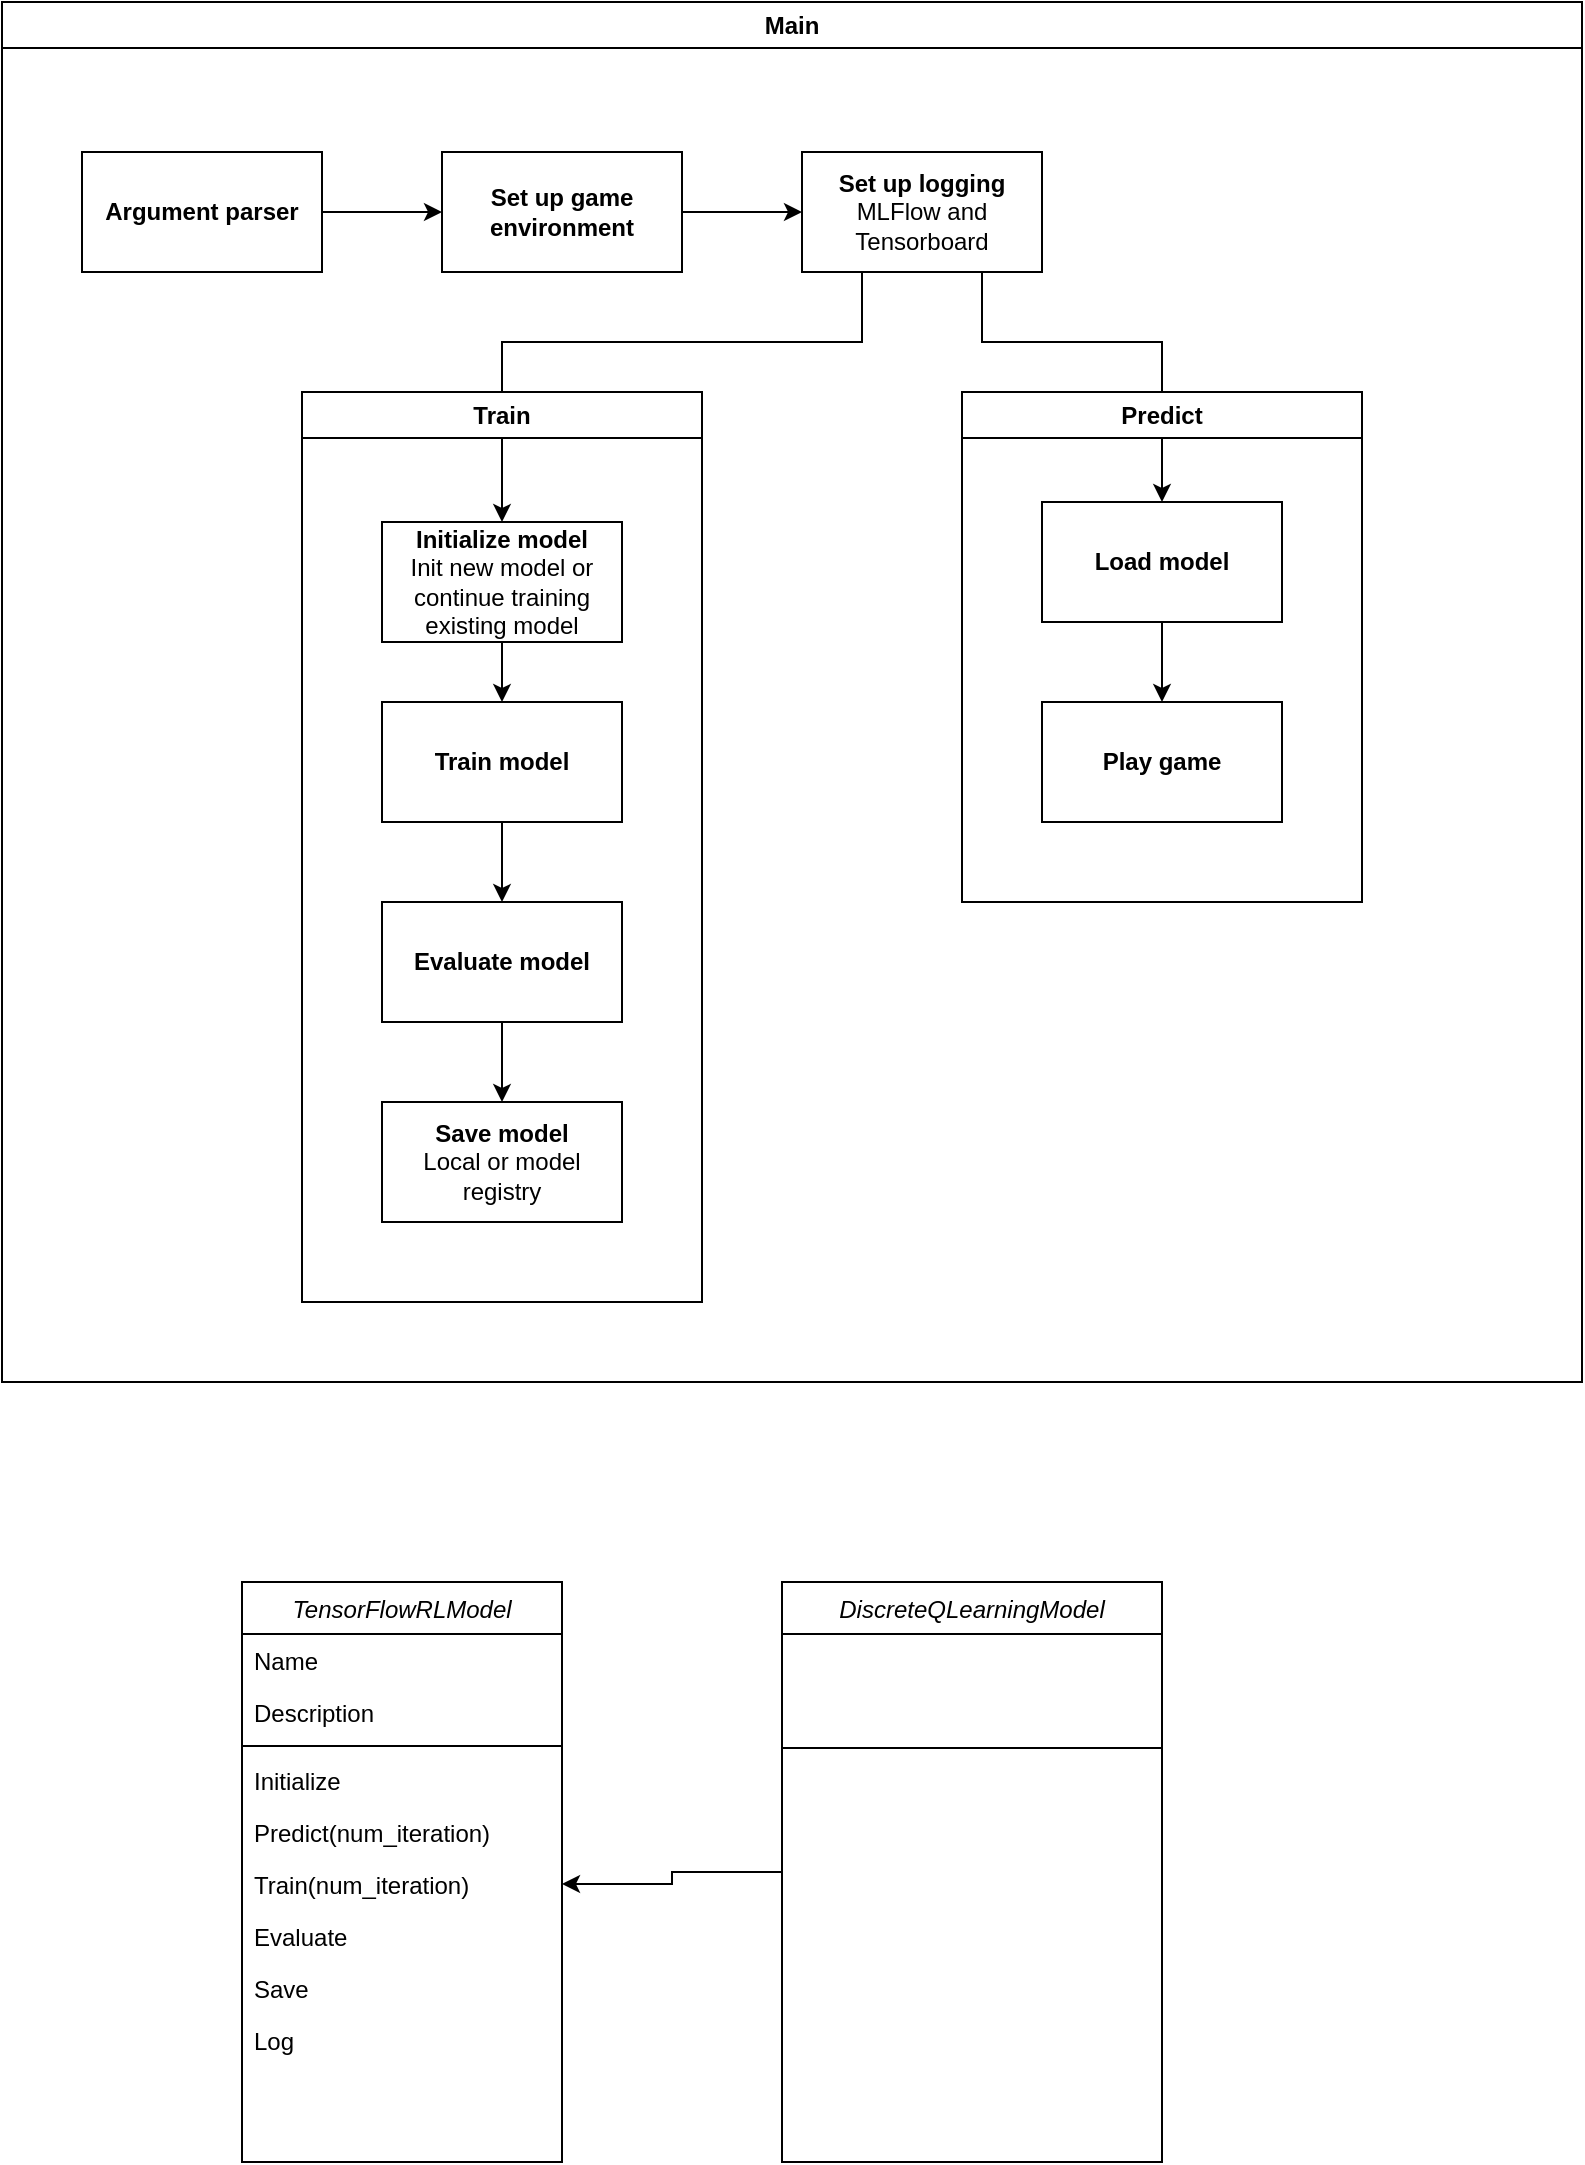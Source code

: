 <mxfile version="19.0.0" type="device"><diagram id="C5RBs43oDa-KdzZeNtuy" name="Page-1"><mxGraphModel dx="921" dy="482" grid="1" gridSize="10" guides="1" tooltips="1" connect="1" arrows="1" fold="1" page="1" pageScale="1" pageWidth="827" pageHeight="1169" math="0" shadow="0"><root><mxCell id="WIyWlLk6GJQsqaUBKTNV-0"/><mxCell id="WIyWlLk6GJQsqaUBKTNV-1" parent="WIyWlLk6GJQsqaUBKTNV-0"/><mxCell id="zkfFHV4jXpPFQw0GAbJ--0" value="TensorFlowRLModel" style="swimlane;fontStyle=2;align=center;verticalAlign=top;childLayout=stackLayout;horizontal=1;startSize=26;horizontalStack=0;resizeParent=1;resizeLast=0;collapsible=1;marginBottom=0;rounded=0;shadow=0;strokeWidth=1;" parent="WIyWlLk6GJQsqaUBKTNV-1" vertex="1"><mxGeometry x="190" y="830" width="160" height="290" as="geometry"><mxRectangle x="230" y="140" width="160" height="26" as="alternateBounds"/></mxGeometry></mxCell><mxCell id="zkfFHV4jXpPFQw0GAbJ--1" value="Name" style="text;align=left;verticalAlign=top;spacingLeft=4;spacingRight=4;overflow=hidden;rotatable=0;points=[[0,0.5],[1,0.5]];portConstraint=eastwest;" parent="zkfFHV4jXpPFQw0GAbJ--0" vertex="1"><mxGeometry y="26" width="160" height="26" as="geometry"/></mxCell><mxCell id="zkfFHV4jXpPFQw0GAbJ--2" value="Description" style="text;align=left;verticalAlign=top;spacingLeft=4;spacingRight=4;overflow=hidden;rotatable=0;points=[[0,0.5],[1,0.5]];portConstraint=eastwest;rounded=0;shadow=0;html=0;" parent="zkfFHV4jXpPFQw0GAbJ--0" vertex="1"><mxGeometry y="52" width="160" height="26" as="geometry"/></mxCell><mxCell id="zkfFHV4jXpPFQw0GAbJ--4" value="" style="line;html=1;strokeWidth=1;align=left;verticalAlign=middle;spacingTop=-1;spacingLeft=3;spacingRight=3;rotatable=0;labelPosition=right;points=[];portConstraint=eastwest;" parent="zkfFHV4jXpPFQw0GAbJ--0" vertex="1"><mxGeometry y="78" width="160" height="8" as="geometry"/></mxCell><mxCell id="zkfFHV4jXpPFQw0GAbJ--5" value="Initialize" style="text;align=left;verticalAlign=top;spacingLeft=4;spacingRight=4;overflow=hidden;rotatable=0;points=[[0,0.5],[1,0.5]];portConstraint=eastwest;" parent="zkfFHV4jXpPFQw0GAbJ--0" vertex="1"><mxGeometry y="86" width="160" height="26" as="geometry"/></mxCell><mxCell id="qzzKUdseh7MYIVsS2A9a-0" value="Predict(num_iteration)" style="text;align=left;verticalAlign=top;spacingLeft=4;spacingRight=4;overflow=hidden;rotatable=0;points=[[0,0.5],[1,0.5]];portConstraint=eastwest;" vertex="1" parent="zkfFHV4jXpPFQw0GAbJ--0"><mxGeometry y="112" width="160" height="26" as="geometry"/></mxCell><mxCell id="1v40CqSMoSPTDsLqmz7L-34" value="Train(num_iteration)" style="text;align=left;verticalAlign=top;spacingLeft=4;spacingRight=4;overflow=hidden;rotatable=0;points=[[0,0.5],[1,0.5]];portConstraint=eastwest;" parent="zkfFHV4jXpPFQw0GAbJ--0" vertex="1"><mxGeometry y="138" width="160" height="26" as="geometry"/></mxCell><mxCell id="1v40CqSMoSPTDsLqmz7L-35" value="Evaluate" style="text;align=left;verticalAlign=top;spacingLeft=4;spacingRight=4;overflow=hidden;rotatable=0;points=[[0,0.5],[1,0.5]];portConstraint=eastwest;" parent="zkfFHV4jXpPFQw0GAbJ--0" vertex="1"><mxGeometry y="164" width="160" height="26" as="geometry"/></mxCell><mxCell id="1v40CqSMoSPTDsLqmz7L-36" value="Save" style="text;align=left;verticalAlign=top;spacingLeft=4;spacingRight=4;overflow=hidden;rotatable=0;points=[[0,0.5],[1,0.5]];portConstraint=eastwest;" parent="zkfFHV4jXpPFQw0GAbJ--0" vertex="1"><mxGeometry y="190" width="160" height="26" as="geometry"/></mxCell><mxCell id="qzzKUdseh7MYIVsS2A9a-1" value="Log" style="text;align=left;verticalAlign=top;spacingLeft=4;spacingRight=4;overflow=hidden;rotatable=0;points=[[0,0.5],[1,0.5]];portConstraint=eastwest;" vertex="1" parent="zkfFHV4jXpPFQw0GAbJ--0"><mxGeometry y="216" width="160" height="26" as="geometry"/></mxCell><mxCell id="1v40CqSMoSPTDsLqmz7L-2" value="Main" style="swimlane;whiteSpace=wrap;html=1;fillColor=default;" parent="WIyWlLk6GJQsqaUBKTNV-1" vertex="1"><mxGeometry x="70" y="40" width="790" height="690" as="geometry"/></mxCell><mxCell id="1v40CqSMoSPTDsLqmz7L-3" value="&lt;b&gt;Argument parser&lt;/b&gt;" style="rounded=0;whiteSpace=wrap;html=1;fillColor=default;" parent="1v40CqSMoSPTDsLqmz7L-2" vertex="1"><mxGeometry x="40" y="75" width="120" height="60" as="geometry"/></mxCell><mxCell id="1v40CqSMoSPTDsLqmz7L-6" value="&lt;b&gt;Set up game environment&lt;/b&gt;" style="rounded=0;whiteSpace=wrap;html=1;fillColor=default;" parent="1v40CqSMoSPTDsLqmz7L-2" vertex="1"><mxGeometry x="220" y="75" width="120" height="60" as="geometry"/></mxCell><mxCell id="1v40CqSMoSPTDsLqmz7L-7" value="" style="endArrow=classic;html=1;rounded=0;exitX=1;exitY=0.5;exitDx=0;exitDy=0;" parent="1v40CqSMoSPTDsLqmz7L-2" source="1v40CqSMoSPTDsLqmz7L-3" target="1v40CqSMoSPTDsLqmz7L-6" edge="1"><mxGeometry width="50" height="50" relative="1" as="geometry"><mxPoint x="310" y="265" as="sourcePoint"/><mxPoint x="210" y="105" as="targetPoint"/></mxGeometry></mxCell><mxCell id="1v40CqSMoSPTDsLqmz7L-30" style="edgeStyle=orthogonalEdgeStyle;rounded=0;orthogonalLoop=1;jettySize=auto;html=1;exitX=0.25;exitY=1;exitDx=0;exitDy=0;entryX=0.5;entryY=0;entryDx=0;entryDy=0;" parent="1v40CqSMoSPTDsLqmz7L-2" source="1v40CqSMoSPTDsLqmz7L-8" target="1v40CqSMoSPTDsLqmz7L-25" edge="1"><mxGeometry relative="1" as="geometry"><Array as="points"><mxPoint x="430" y="170"/><mxPoint x="250" y="170"/></Array></mxGeometry></mxCell><mxCell id="1v40CqSMoSPTDsLqmz7L-31" style="edgeStyle=orthogonalEdgeStyle;rounded=0;orthogonalLoop=1;jettySize=auto;html=1;exitX=0.75;exitY=1;exitDx=0;exitDy=0;entryX=0.5;entryY=0;entryDx=0;entryDy=0;" parent="1v40CqSMoSPTDsLqmz7L-2" source="1v40CqSMoSPTDsLqmz7L-8" target="1v40CqSMoSPTDsLqmz7L-22" edge="1"><mxGeometry relative="1" as="geometry"><Array as="points"><mxPoint x="490" y="170"/><mxPoint x="580" y="170"/></Array></mxGeometry></mxCell><mxCell id="1v40CqSMoSPTDsLqmz7L-8" value="&lt;b&gt;Set up logging&lt;/b&gt;&lt;br&gt;MLFlow and Tensorboard" style="rounded=0;whiteSpace=wrap;html=1;fillColor=default;" parent="1v40CqSMoSPTDsLqmz7L-2" vertex="1"><mxGeometry x="400" y="75" width="120" height="60" as="geometry"/></mxCell><mxCell id="1v40CqSMoSPTDsLqmz7L-9" value="" style="endArrow=classic;html=1;rounded=0;exitX=1;exitY=0.5;exitDx=0;exitDy=0;" parent="1v40CqSMoSPTDsLqmz7L-2" source="1v40CqSMoSPTDsLqmz7L-6" target="1v40CqSMoSPTDsLqmz7L-8" edge="1"><mxGeometry width="50" height="50" relative="1" as="geometry"><mxPoint x="170" y="115" as="sourcePoint"/><mxPoint x="230" y="115" as="targetPoint"/></mxGeometry></mxCell><mxCell id="1v40CqSMoSPTDsLqmz7L-11" value="Train" style="swimlane;whiteSpace=wrap;html=1;fillColor=default;startSize=23;" parent="1v40CqSMoSPTDsLqmz7L-2" vertex="1"><mxGeometry x="150" y="195" width="200" height="455" as="geometry"/></mxCell><mxCell id="1v40CqSMoSPTDsLqmz7L-27" value="" style="edgeStyle=orthogonalEdgeStyle;rounded=0;orthogonalLoop=1;jettySize=auto;html=1;" parent="1v40CqSMoSPTDsLqmz7L-11" source="1v40CqSMoSPTDsLqmz7L-25" target="1v40CqSMoSPTDsLqmz7L-26" edge="1"><mxGeometry relative="1" as="geometry"/></mxCell><mxCell id="1v40CqSMoSPTDsLqmz7L-25" value="&lt;b&gt;Initialize&amp;nbsp;model&lt;/b&gt;&lt;br&gt;Init new model or continue training existing model" style="rounded=0;whiteSpace=wrap;html=1;fillColor=default;" parent="1v40CqSMoSPTDsLqmz7L-11" vertex="1"><mxGeometry x="40" y="65" width="120" height="60" as="geometry"/></mxCell><mxCell id="1v40CqSMoSPTDsLqmz7L-29" value="" style="edgeStyle=orthogonalEdgeStyle;rounded=0;orthogonalLoop=1;jettySize=auto;html=1;" parent="1v40CqSMoSPTDsLqmz7L-11" source="1v40CqSMoSPTDsLqmz7L-26" target="1v40CqSMoSPTDsLqmz7L-28" edge="1"><mxGeometry relative="1" as="geometry"/></mxCell><mxCell id="1v40CqSMoSPTDsLqmz7L-26" value="&lt;b&gt;Train model&lt;/b&gt;" style="whiteSpace=wrap;html=1;rounded=0;" parent="1v40CqSMoSPTDsLqmz7L-11" vertex="1"><mxGeometry x="40" y="155" width="120" height="60" as="geometry"/></mxCell><mxCell id="1v40CqSMoSPTDsLqmz7L-33" value="" style="edgeStyle=orthogonalEdgeStyle;rounded=0;orthogonalLoop=1;jettySize=auto;html=1;" parent="1v40CqSMoSPTDsLqmz7L-11" source="1v40CqSMoSPTDsLqmz7L-28" target="1v40CqSMoSPTDsLqmz7L-32" edge="1"><mxGeometry relative="1" as="geometry"/></mxCell><mxCell id="1v40CqSMoSPTDsLqmz7L-28" value="&lt;b&gt;Evaluate model&lt;/b&gt;" style="whiteSpace=wrap;html=1;rounded=0;" parent="1v40CqSMoSPTDsLqmz7L-11" vertex="1"><mxGeometry x="40" y="255" width="120" height="60" as="geometry"/></mxCell><mxCell id="1v40CqSMoSPTDsLqmz7L-32" value="&lt;b&gt;Save model&lt;/b&gt;&lt;br&gt;Local or model registry" style="whiteSpace=wrap;html=1;rounded=0;" parent="1v40CqSMoSPTDsLqmz7L-11" vertex="1"><mxGeometry x="40" y="355" width="120" height="60" as="geometry"/></mxCell><mxCell id="1v40CqSMoSPTDsLqmz7L-19" value="Predict" style="swimlane;whiteSpace=wrap;html=1;fillColor=default;startSize=23;" parent="1v40CqSMoSPTDsLqmz7L-2" vertex="1"><mxGeometry x="480" y="195" width="200" height="255" as="geometry"/></mxCell><mxCell id="1v40CqSMoSPTDsLqmz7L-24" value="" style="edgeStyle=orthogonalEdgeStyle;rounded=0;orthogonalLoop=1;jettySize=auto;html=1;" parent="1v40CqSMoSPTDsLqmz7L-19" source="1v40CqSMoSPTDsLqmz7L-22" target="1v40CqSMoSPTDsLqmz7L-23" edge="1"><mxGeometry relative="1" as="geometry"/></mxCell><mxCell id="1v40CqSMoSPTDsLqmz7L-22" value="&lt;b&gt;Load model&lt;/b&gt;" style="rounded=0;whiteSpace=wrap;html=1;fillColor=default;" parent="1v40CqSMoSPTDsLqmz7L-19" vertex="1"><mxGeometry x="40" y="55" width="120" height="60" as="geometry"/></mxCell><mxCell id="1v40CqSMoSPTDsLqmz7L-23" value="&lt;b&gt;Play game&lt;/b&gt;" style="whiteSpace=wrap;html=1;rounded=0;" parent="1v40CqSMoSPTDsLqmz7L-19" vertex="1"><mxGeometry x="40" y="155" width="120" height="60" as="geometry"/></mxCell><mxCell id="qzzKUdseh7MYIVsS2A9a-15" style="edgeStyle=orthogonalEdgeStyle;rounded=0;orthogonalLoop=1;jettySize=auto;html=1;entryX=1;entryY=0.5;entryDx=0;entryDy=0;" edge="1" parent="WIyWlLk6GJQsqaUBKTNV-1" source="qzzKUdseh7MYIVsS2A9a-2" target="1v40CqSMoSPTDsLqmz7L-34"><mxGeometry relative="1" as="geometry"><mxPoint x="420" y="980" as="targetPoint"/></mxGeometry></mxCell><mxCell id="qzzKUdseh7MYIVsS2A9a-2" value="DiscreteQLearningModel" style="swimlane;fontStyle=2;align=center;verticalAlign=top;childLayout=stackLayout;horizontal=1;startSize=26;horizontalStack=0;resizeParent=1;resizeLast=0;collapsible=1;marginBottom=0;rounded=0;shadow=0;strokeWidth=1;" vertex="1" parent="WIyWlLk6GJQsqaUBKTNV-1"><mxGeometry x="460" y="830" width="190" height="290" as="geometry"><mxRectangle x="230" y="140" width="160" height="26" as="alternateBounds"/></mxGeometry></mxCell><mxCell id="qzzKUdseh7MYIVsS2A9a-5" value="" style="line;html=1;strokeWidth=1;align=left;verticalAlign=middle;spacingTop=-1;spacingLeft=3;spacingRight=3;rotatable=0;labelPosition=right;points=[];portConstraint=eastwest;" vertex="1" parent="qzzKUdseh7MYIVsS2A9a-2"><mxGeometry y="26" width="190" height="114" as="geometry"/></mxCell></root></mxGraphModel></diagram></mxfile>